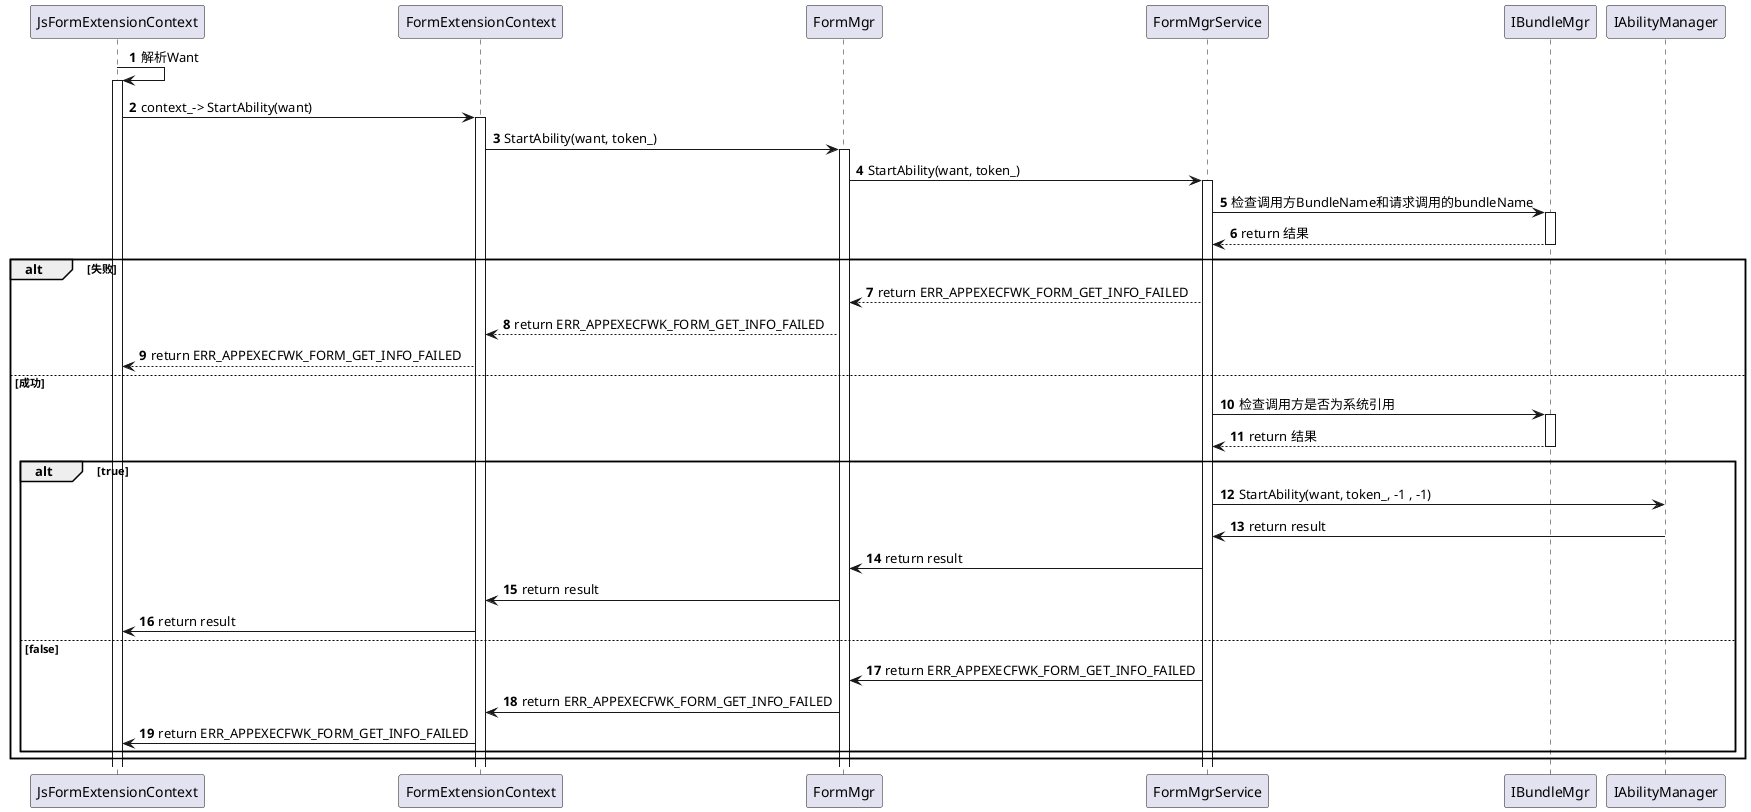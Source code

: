 @startuml

autonumber

JsFormExtensionContext -> JsFormExtensionContext++ : 解析Want

JsFormExtensionContext -> FormExtensionContext++ : context_-> StartAbility(want)

FormExtensionContext -> FormMgr++ : StartAbility(want, token_)

FormMgr -> FormMgrService++ : StartAbility(want, token_)

FormMgrService -> IBundleMgr++ : 检查调用方BundleName和请求调用的bundleName

IBundleMgr --> FormMgrService-- : return 结果

alt 失败
    FormMgrService --> FormMgr : return ERR_APPEXECFWK_FORM_GET_INFO_FAILED
    FormMgr --> FormExtensionContext : return ERR_APPEXECFWK_FORM_GET_INFO_FAILED
    FormExtensionContext --> JsFormExtensionContext : return ERR_APPEXECFWK_FORM_GET_INFO_FAILED

else 成功
    FormMgrService -> IBundleMgr++ : 检查调用方是否为系统引用
    IBundleMgr --> FormMgrService-- : return 结果
    alt true
        FormMgrService -> IAbilityManager : StartAbility(want, token_, -1 , -1)
        IAbilityManager -> FormMgrService : return result
        FormMgrService -> FormMgr : return result
        FormMgr -> FormExtensionContext : return result
        FormExtensionContext -> JsFormExtensionContext : return result
    else false
        FormMgrService -> FormMgr : return ERR_APPEXECFWK_FORM_GET_INFO_FAILED
        FormMgr -> FormExtensionContext : return ERR_APPEXECFWK_FORM_GET_INFO_FAILED
        FormExtensionContext -> JsFormExtensionContext : return ERR_APPEXECFWK_FORM_GET_INFO_FAILED

    end
end
@enduml